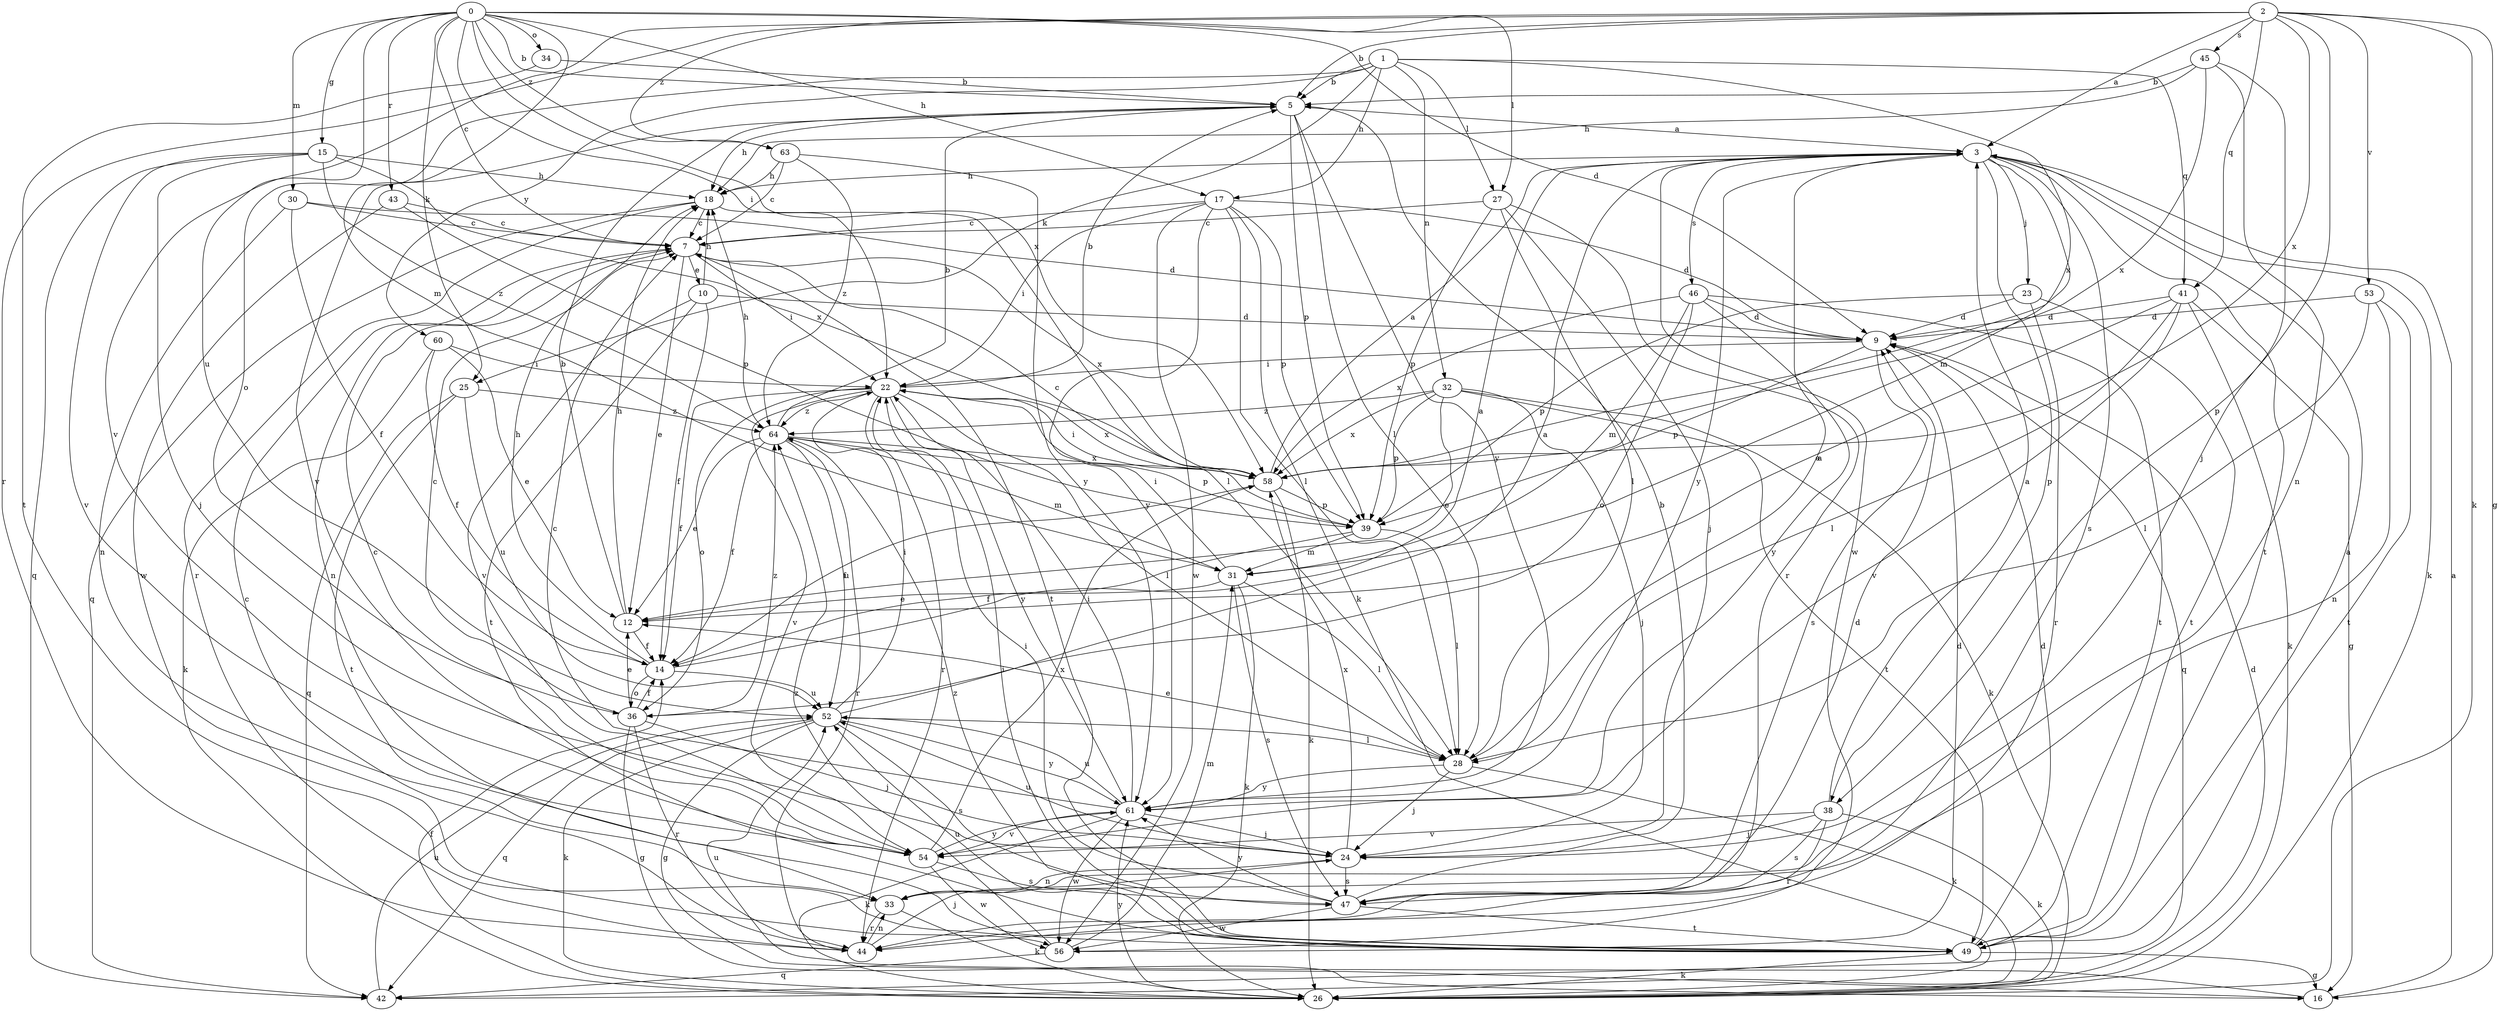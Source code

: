strict digraph  {
0;
1;
2;
3;
5;
7;
9;
10;
12;
14;
15;
16;
17;
18;
22;
23;
24;
25;
26;
27;
28;
30;
31;
32;
33;
34;
36;
38;
39;
41;
42;
43;
44;
45;
46;
47;
49;
52;
53;
54;
56;
58;
60;
61;
63;
64;
0 -> 5  [label=b];
0 -> 7  [label=c];
0 -> 9  [label=d];
0 -> 15  [label=g];
0 -> 17  [label=h];
0 -> 22  [label=i];
0 -> 25  [label=k];
0 -> 27  [label=l];
0 -> 30  [label=m];
0 -> 31  [label=m];
0 -> 34  [label=o];
0 -> 43  [label=r];
0 -> 52  [label=u];
0 -> 58  [label=x];
0 -> 63  [label=z];
1 -> 5  [label=b];
1 -> 17  [label=h];
1 -> 25  [label=k];
1 -> 27  [label=l];
1 -> 32  [label=n];
1 -> 36  [label=o];
1 -> 41  [label=q];
1 -> 58  [label=x];
1 -> 60  [label=y];
2 -> 3  [label=a];
2 -> 5  [label=b];
2 -> 16  [label=g];
2 -> 26  [label=k];
2 -> 38  [label=p];
2 -> 41  [label=q];
2 -> 44  [label=r];
2 -> 45  [label=s];
2 -> 53  [label=v];
2 -> 54  [label=v];
2 -> 58  [label=x];
2 -> 63  [label=z];
3 -> 18  [label=h];
3 -> 23  [label=j];
3 -> 26  [label=k];
3 -> 31  [label=m];
3 -> 38  [label=p];
3 -> 46  [label=s];
3 -> 47  [label=s];
3 -> 49  [label=t];
3 -> 56  [label=w];
3 -> 61  [label=y];
5 -> 3  [label=a];
5 -> 18  [label=h];
5 -> 28  [label=l];
5 -> 39  [label=p];
5 -> 54  [label=v];
5 -> 61  [label=y];
7 -> 10  [label=e];
7 -> 12  [label=e];
7 -> 22  [label=i];
7 -> 33  [label=n];
7 -> 49  [label=t];
7 -> 58  [label=x];
9 -> 22  [label=i];
9 -> 39  [label=p];
9 -> 42  [label=q];
9 -> 47  [label=s];
10 -> 9  [label=d];
10 -> 14  [label=f];
10 -> 18  [label=h];
10 -> 49  [label=t];
10 -> 54  [label=v];
12 -> 5  [label=b];
12 -> 14  [label=f];
12 -> 18  [label=h];
14 -> 3  [label=a];
14 -> 18  [label=h];
14 -> 36  [label=o];
14 -> 52  [label=u];
15 -> 18  [label=h];
15 -> 24  [label=j];
15 -> 42  [label=q];
15 -> 54  [label=v];
15 -> 58  [label=x];
15 -> 64  [label=z];
16 -> 3  [label=a];
16 -> 52  [label=u];
17 -> 7  [label=c];
17 -> 9  [label=d];
17 -> 22  [label=i];
17 -> 26  [label=k];
17 -> 28  [label=l];
17 -> 39  [label=p];
17 -> 56  [label=w];
17 -> 61  [label=y];
18 -> 7  [label=c];
18 -> 28  [label=l];
18 -> 42  [label=q];
18 -> 44  [label=r];
22 -> 5  [label=b];
22 -> 14  [label=f];
22 -> 28  [label=l];
22 -> 36  [label=o];
22 -> 44  [label=r];
22 -> 54  [label=v];
22 -> 58  [label=x];
22 -> 61  [label=y];
22 -> 64  [label=z];
23 -> 9  [label=d];
23 -> 39  [label=p];
23 -> 44  [label=r];
23 -> 49  [label=t];
24 -> 33  [label=n];
24 -> 47  [label=s];
24 -> 52  [label=u];
24 -> 58  [label=x];
25 -> 42  [label=q];
25 -> 49  [label=t];
25 -> 52  [label=u];
25 -> 64  [label=z];
26 -> 14  [label=f];
26 -> 61  [label=y];
27 -> 7  [label=c];
27 -> 24  [label=j];
27 -> 28  [label=l];
27 -> 39  [label=p];
27 -> 44  [label=r];
28 -> 3  [label=a];
28 -> 12  [label=e];
28 -> 24  [label=j];
28 -> 26  [label=k];
28 -> 61  [label=y];
30 -> 7  [label=c];
30 -> 9  [label=d];
30 -> 14  [label=f];
30 -> 33  [label=n];
31 -> 12  [label=e];
31 -> 22  [label=i];
31 -> 26  [label=k];
31 -> 28  [label=l];
31 -> 47  [label=s];
32 -> 12  [label=e];
32 -> 24  [label=j];
32 -> 26  [label=k];
32 -> 39  [label=p];
32 -> 49  [label=t];
32 -> 58  [label=x];
32 -> 64  [label=z];
33 -> 26  [label=k];
33 -> 44  [label=r];
34 -> 5  [label=b];
34 -> 49  [label=t];
36 -> 7  [label=c];
36 -> 12  [label=e];
36 -> 14  [label=f];
36 -> 16  [label=g];
36 -> 24  [label=j];
36 -> 44  [label=r];
36 -> 64  [label=z];
38 -> 3  [label=a];
38 -> 24  [label=j];
38 -> 26  [label=k];
38 -> 44  [label=r];
38 -> 47  [label=s];
38 -> 54  [label=v];
39 -> 7  [label=c];
39 -> 14  [label=f];
39 -> 28  [label=l];
39 -> 31  [label=m];
41 -> 9  [label=d];
41 -> 12  [label=e];
41 -> 16  [label=g];
41 -> 26  [label=k];
41 -> 28  [label=l];
41 -> 54  [label=v];
42 -> 9  [label=d];
42 -> 52  [label=u];
43 -> 7  [label=c];
43 -> 39  [label=p];
43 -> 56  [label=w];
44 -> 7  [label=c];
44 -> 24  [label=j];
44 -> 33  [label=n];
45 -> 5  [label=b];
45 -> 18  [label=h];
45 -> 24  [label=j];
45 -> 33  [label=n];
45 -> 58  [label=x];
46 -> 9  [label=d];
46 -> 31  [label=m];
46 -> 36  [label=o];
46 -> 49  [label=t];
46 -> 58  [label=x];
46 -> 61  [label=y];
47 -> 5  [label=b];
47 -> 9  [label=d];
47 -> 22  [label=i];
47 -> 49  [label=t];
47 -> 56  [label=w];
47 -> 61  [label=y];
49 -> 3  [label=a];
49 -> 9  [label=d];
49 -> 16  [label=g];
49 -> 22  [label=i];
49 -> 26  [label=k];
49 -> 52  [label=u];
49 -> 64  [label=z];
52 -> 3  [label=a];
52 -> 16  [label=g];
52 -> 22  [label=i];
52 -> 26  [label=k];
52 -> 28  [label=l];
52 -> 42  [label=q];
52 -> 47  [label=s];
52 -> 61  [label=y];
53 -> 9  [label=d];
53 -> 28  [label=l];
53 -> 33  [label=n];
53 -> 49  [label=t];
54 -> 7  [label=c];
54 -> 47  [label=s];
54 -> 56  [label=w];
54 -> 58  [label=x];
54 -> 61  [label=y];
56 -> 9  [label=d];
56 -> 31  [label=m];
56 -> 42  [label=q];
56 -> 64  [label=z];
58 -> 3  [label=a];
58 -> 14  [label=f];
58 -> 22  [label=i];
58 -> 26  [label=k];
58 -> 39  [label=p];
60 -> 12  [label=e];
60 -> 14  [label=f];
60 -> 22  [label=i];
60 -> 26  [label=k];
61 -> 7  [label=c];
61 -> 22  [label=i];
61 -> 24  [label=j];
61 -> 26  [label=k];
61 -> 52  [label=u];
61 -> 54  [label=v];
61 -> 56  [label=w];
63 -> 7  [label=c];
63 -> 18  [label=h];
63 -> 61  [label=y];
63 -> 64  [label=z];
64 -> 5  [label=b];
64 -> 12  [label=e];
64 -> 14  [label=f];
64 -> 18  [label=h];
64 -> 31  [label=m];
64 -> 39  [label=p];
64 -> 44  [label=r];
64 -> 52  [label=u];
64 -> 58  [label=x];
}
